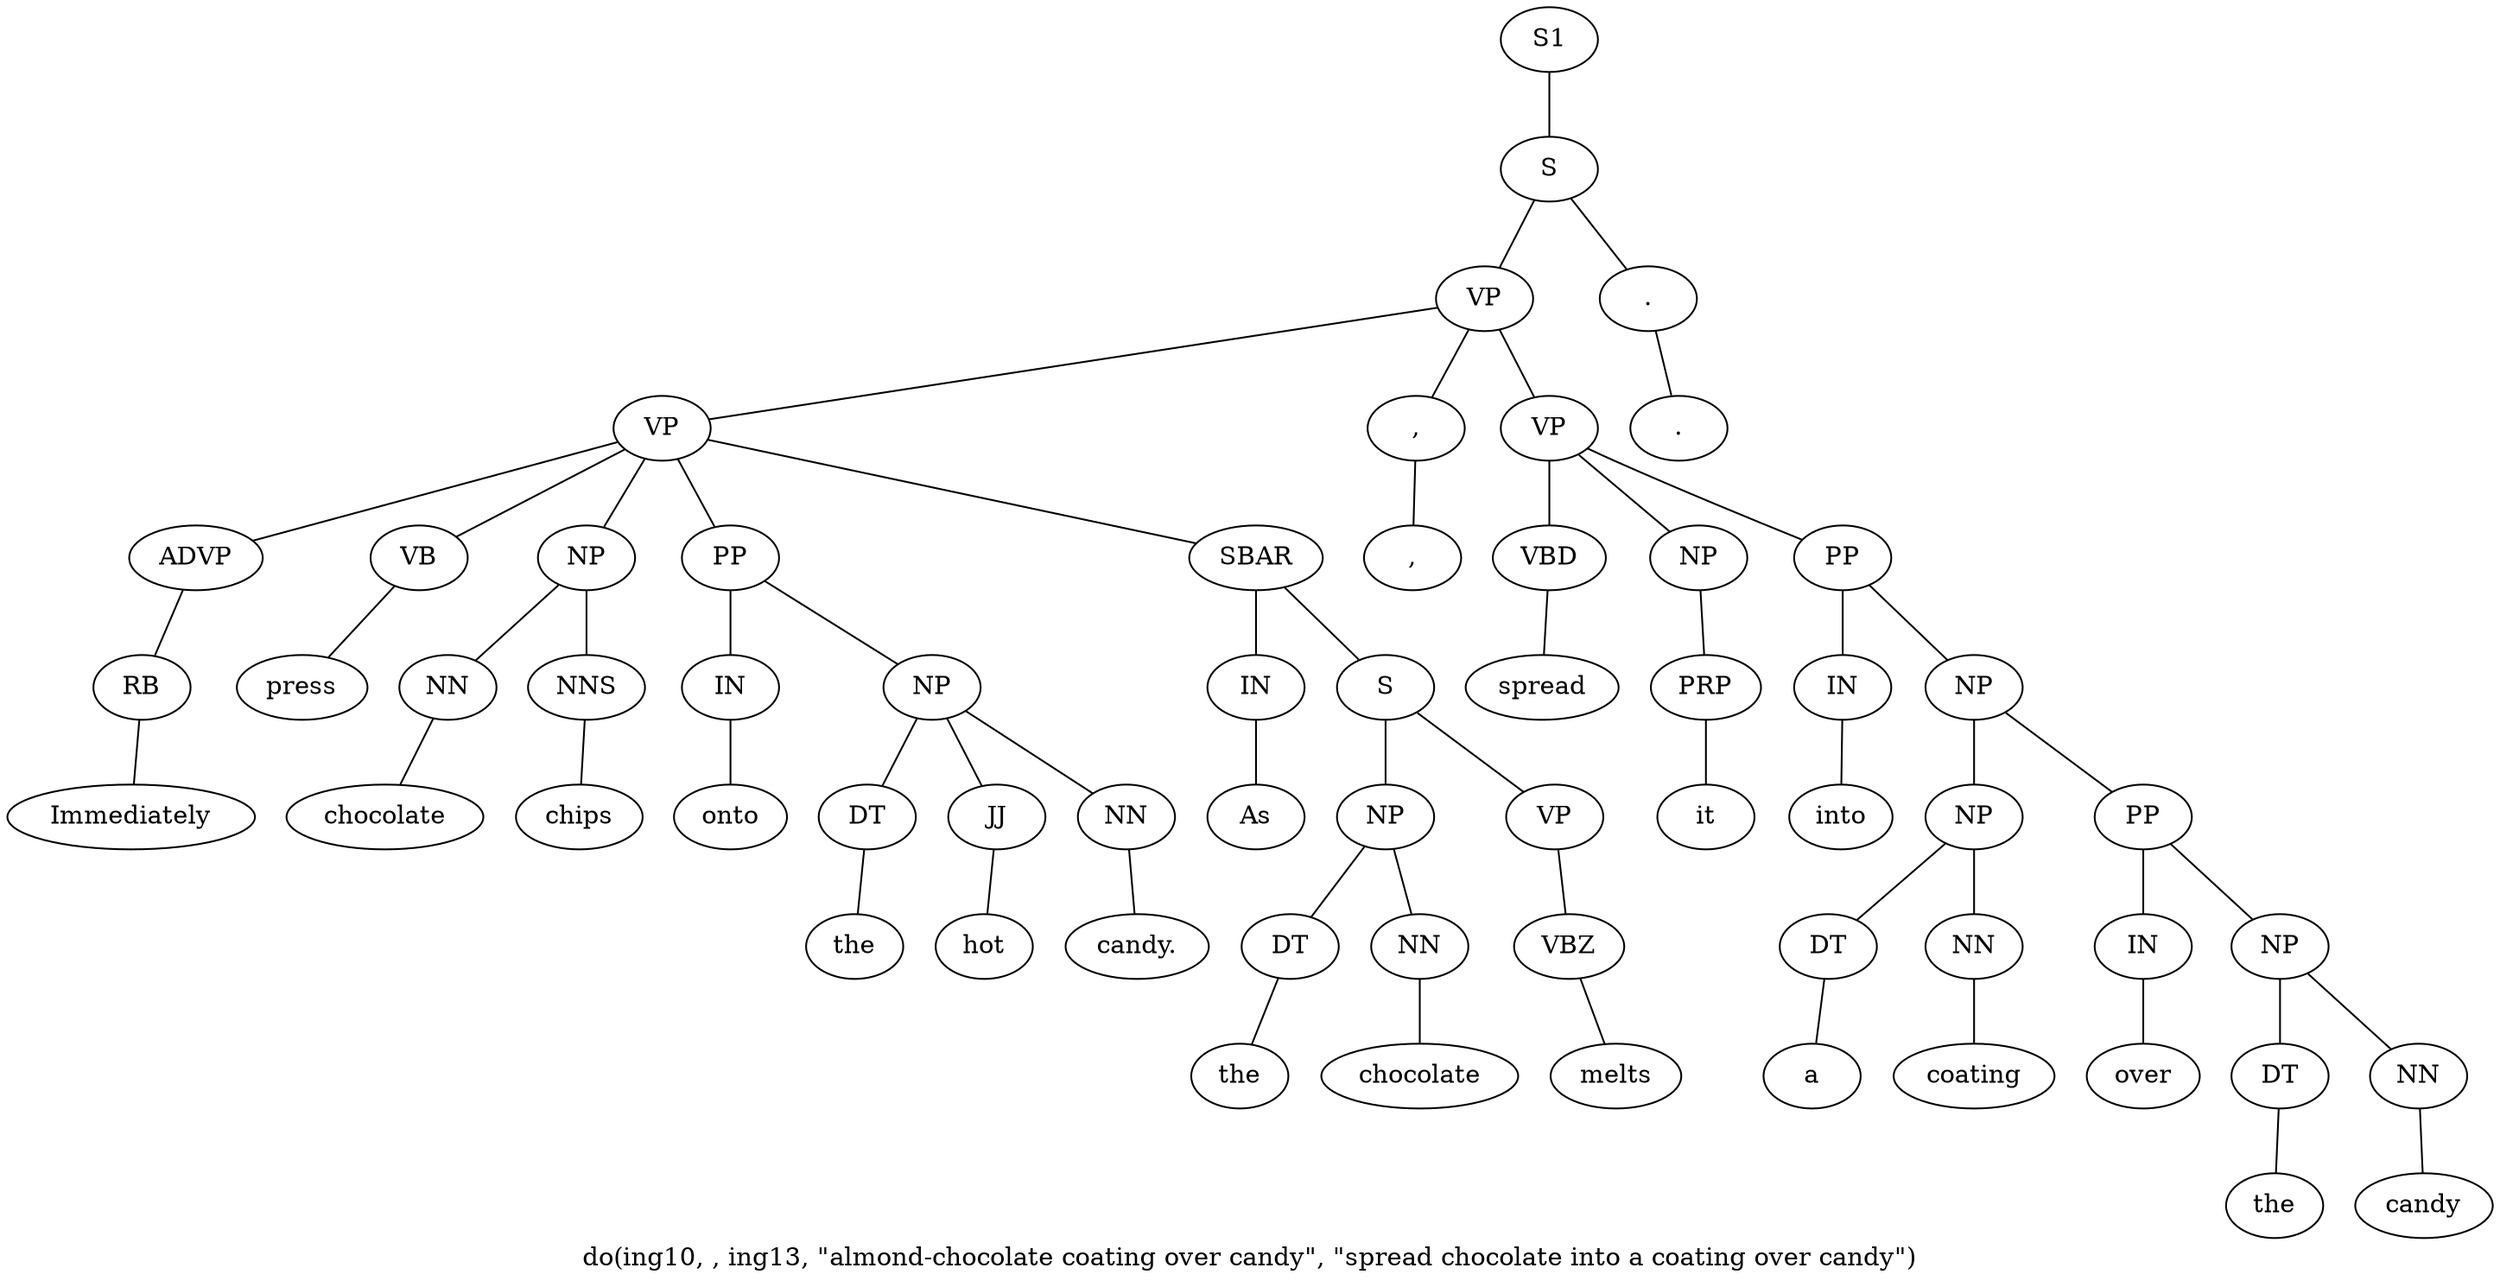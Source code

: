 graph SyntaxGraph {
	label = "do(ing10, , ing13, \"almond-chocolate coating over candy\", \"spread chocolate into a coating over candy\")";
	Node0 [label="S1"];
	Node1 [label="S"];
	Node2 [label="VP"];
	Node3 [label="VP"];
	Node4 [label="ADVP"];
	Node5 [label="RB"];
	Node6 [label="Immediately"];
	Node7 [label="VB"];
	Node8 [label="press"];
	Node9 [label="NP"];
	Node10 [label="NN"];
	Node11 [label="chocolate"];
	Node12 [label="NNS"];
	Node13 [label="chips"];
	Node14 [label="PP"];
	Node15 [label="IN"];
	Node16 [label="onto"];
	Node17 [label="NP"];
	Node18 [label="DT"];
	Node19 [label="the"];
	Node20 [label="JJ"];
	Node21 [label="hot"];
	Node22 [label="NN"];
	Node23 [label="candy."];
	Node24 [label="SBAR"];
	Node25 [label="IN"];
	Node26 [label="As"];
	Node27 [label="S"];
	Node28 [label="NP"];
	Node29 [label="DT"];
	Node30 [label="the"];
	Node31 [label="NN"];
	Node32 [label="chocolate"];
	Node33 [label="VP"];
	Node34 [label="VBZ"];
	Node35 [label="melts"];
	Node36 [label=","];
	Node37 [label=","];
	Node38 [label="VP"];
	Node39 [label="VBD"];
	Node40 [label="spread"];
	Node41 [label="NP"];
	Node42 [label="PRP"];
	Node43 [label="it"];
	Node44 [label="PP"];
	Node45 [label="IN"];
	Node46 [label="into"];
	Node47 [label="NP"];
	Node48 [label="NP"];
	Node49 [label="DT"];
	Node50 [label="a"];
	Node51 [label="NN"];
	Node52 [label="coating"];
	Node53 [label="PP"];
	Node54 [label="IN"];
	Node55 [label="over"];
	Node56 [label="NP"];
	Node57 [label="DT"];
	Node58 [label="the"];
	Node59 [label="NN"];
	Node60 [label="candy"];
	Node61 [label="."];
	Node62 [label="."];

	Node0 -- Node1;
	Node1 -- Node2;
	Node1 -- Node61;
	Node2 -- Node3;
	Node2 -- Node36;
	Node2 -- Node38;
	Node3 -- Node4;
	Node3 -- Node7;
	Node3 -- Node9;
	Node3 -- Node14;
	Node3 -- Node24;
	Node4 -- Node5;
	Node5 -- Node6;
	Node7 -- Node8;
	Node9 -- Node10;
	Node9 -- Node12;
	Node10 -- Node11;
	Node12 -- Node13;
	Node14 -- Node15;
	Node14 -- Node17;
	Node15 -- Node16;
	Node17 -- Node18;
	Node17 -- Node20;
	Node17 -- Node22;
	Node18 -- Node19;
	Node20 -- Node21;
	Node22 -- Node23;
	Node24 -- Node25;
	Node24 -- Node27;
	Node25 -- Node26;
	Node27 -- Node28;
	Node27 -- Node33;
	Node28 -- Node29;
	Node28 -- Node31;
	Node29 -- Node30;
	Node31 -- Node32;
	Node33 -- Node34;
	Node34 -- Node35;
	Node36 -- Node37;
	Node38 -- Node39;
	Node38 -- Node41;
	Node38 -- Node44;
	Node39 -- Node40;
	Node41 -- Node42;
	Node42 -- Node43;
	Node44 -- Node45;
	Node44 -- Node47;
	Node45 -- Node46;
	Node47 -- Node48;
	Node47 -- Node53;
	Node48 -- Node49;
	Node48 -- Node51;
	Node49 -- Node50;
	Node51 -- Node52;
	Node53 -- Node54;
	Node53 -- Node56;
	Node54 -- Node55;
	Node56 -- Node57;
	Node56 -- Node59;
	Node57 -- Node58;
	Node59 -- Node60;
	Node61 -- Node62;
}